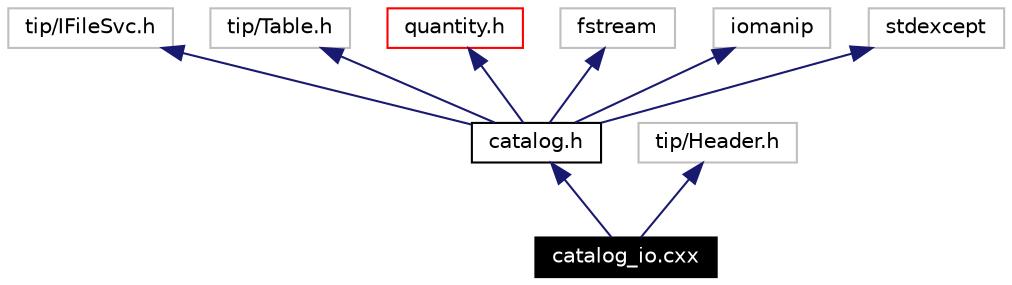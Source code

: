 digraph inheritance
{
  Node29 [shape="box",label="catalog_io.cxx",fontsize=10,height=0.2,width=0.4,fontname="Helvetica",color="black",style="filled" fontcolor="white"];
  Node30 -> Node29 [dir=back,color="midnightblue",fontsize=10,style="solid",fontname="Helvetica"];
  Node30 [shape="box",label="catalog.h",fontsize=10,height=0.2,width=0.4,fontname="Helvetica",color="black",URL="$catalog_8h.html"];
  Node31 -> Node30 [dir=back,color="midnightblue",fontsize=10,style="solid",fontname="Helvetica"];
  Node31 [shape="box",label="tip/IFileSvc.h",fontsize=10,height=0.2,width=0.4,fontname="Helvetica",color="grey75"];
  Node32 -> Node30 [dir=back,color="midnightblue",fontsize=10,style="solid",fontname="Helvetica"];
  Node32 [shape="box",label="tip/Table.h",fontsize=10,height=0.2,width=0.4,fontname="Helvetica",color="grey75"];
  Node33 -> Node30 [dir=back,color="midnightblue",fontsize=10,style="solid",fontname="Helvetica"];
  Node33 [shape="box",label="quantity.h",fontsize=10,height=0.2,width=0.4,fontname="Helvetica",color="red",URL="$quantity_8h.html"];
  Node38 -> Node30 [dir=back,color="midnightblue",fontsize=10,style="solid",fontname="Helvetica"];
  Node38 [shape="box",label="fstream",fontsize=10,height=0.2,width=0.4,fontname="Helvetica",color="grey75"];
  Node39 -> Node30 [dir=back,color="midnightblue",fontsize=10,style="solid",fontname="Helvetica"];
  Node39 [shape="box",label="iomanip",fontsize=10,height=0.2,width=0.4,fontname="Helvetica",color="grey75"];
  Node40 -> Node30 [dir=back,color="midnightblue",fontsize=10,style="solid",fontname="Helvetica"];
  Node40 [shape="box",label="stdexcept",fontsize=10,height=0.2,width=0.4,fontname="Helvetica",color="grey75"];
  Node41 -> Node29 [dir=back,color="midnightblue",fontsize=10,style="solid",fontname="Helvetica"];
  Node41 [shape="box",label="tip/Header.h",fontsize=10,height=0.2,width=0.4,fontname="Helvetica",color="grey75"];
}
